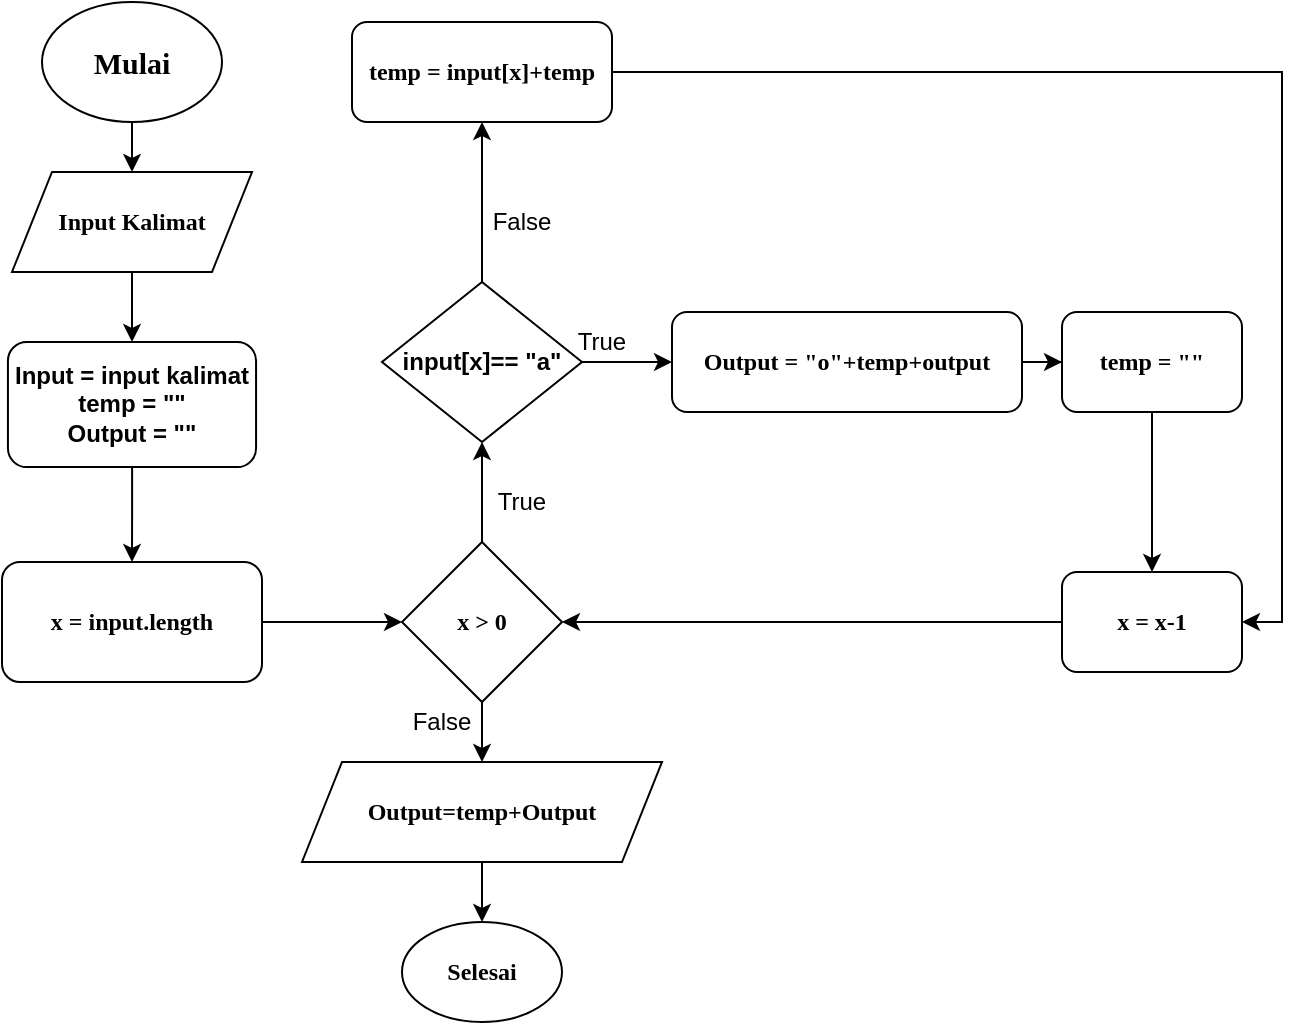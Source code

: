 <mxfile version="14.7.8" type="device"><diagram id="tt5l17vYLHcg5QNLVgEe" name="Page-1"><mxGraphModel dx="867" dy="468" grid="1" gridSize="10" guides="1" tooltips="1" connect="1" arrows="1" fold="1" page="1" pageScale="1" pageWidth="850" pageHeight="1100" math="0" shadow="0"><root><mxCell id="0"/><mxCell id="1" parent="0"/><mxCell id="xhaZby707klOdCd0Wp2j-20" style="edgeStyle=orthogonalEdgeStyle;rounded=0;orthogonalLoop=1;jettySize=auto;html=1;entryX=0.5;entryY=1;entryDx=0;entryDy=0;" parent="1" source="Amhl82lC2FzriThrE0Xl-1" target="xhaZby707klOdCd0Wp2j-14" edge="1"><mxGeometry relative="1" as="geometry"/></mxCell><mxCell id="xhaZby707klOdCd0Wp2j-31" style="edgeStyle=orthogonalEdgeStyle;rounded=0;orthogonalLoop=1;jettySize=auto;html=1;entryX=0.5;entryY=0;entryDx=0;entryDy=0;" parent="1" source="Amhl82lC2FzriThrE0Xl-1" target="xhaZby707klOdCd0Wp2j-28" edge="1"><mxGeometry relative="1" as="geometry"/></mxCell><mxCell id="Amhl82lC2FzriThrE0Xl-1" value="&lt;b&gt;&lt;font face=&quot;Georgia&quot;&gt;&lt;span&gt;x &amp;gt; 0&lt;br&gt;&lt;/span&gt;&lt;/font&gt;&lt;/b&gt;" style="rhombus;whiteSpace=wrap;html=1;fontStyle=1" parent="1" vertex="1"><mxGeometry x="290" y="290" width="80" height="80" as="geometry"/></mxCell><object label="&lt;font style=&quot;font-size: 15px&quot; face=&quot;Georgia&quot;&gt;&lt;b&gt;Mulai&lt;/b&gt;&lt;/font&gt;" id="Amhl82lC2FzriThrE0Xl-2"><mxCell style="ellipse;whiteSpace=wrap;html=1;" parent="1" vertex="1"><mxGeometry x="110" y="20" width="90" height="60" as="geometry"/></mxCell></object><mxCell id="Amhl82lC2FzriThrE0Xl-5" value="Input Kalimat" style="shape=parallelogram;perimeter=parallelogramPerimeter;whiteSpace=wrap;html=1;fixedSize=1;fontFamily=Georgia;fontSize=12;fontStyle=1" parent="1" vertex="1"><mxGeometry x="95" y="105" width="120" height="50" as="geometry"/></mxCell><mxCell id="Amhl82lC2FzriThrE0Xl-7" value="x = input.length" style="rounded=1;whiteSpace=wrap;html=1;fontFamily=Georgia;fontSize=12;fontStyle=1" parent="1" vertex="1"><mxGeometry x="90" y="300" width="130" height="60" as="geometry"/></mxCell><mxCell id="Amhl82lC2FzriThrE0Xl-8" value="" style="endArrow=classic;html=1;fontFamily=Georgia;fontSize=15;exitX=1;exitY=0.5;exitDx=0;exitDy=0;entryX=0;entryY=0.5;entryDx=0;entryDy=0;" parent="1" source="Amhl82lC2FzriThrE0Xl-7" target="Amhl82lC2FzriThrE0Xl-1" edge="1"><mxGeometry width="50" height="50" relative="1" as="geometry"><mxPoint x="380" y="329.5" as="sourcePoint"/><mxPoint x="450" y="330" as="targetPoint"/></mxGeometry></mxCell><mxCell id="Amhl82lC2FzriThrE0Xl-28" value="&lt;b&gt;Selesai&lt;/b&gt;" style="ellipse;whiteSpace=wrap;html=1;fontFamily=Georgia;fontSize=12;" parent="1" vertex="1"><mxGeometry x="290" y="480" width="80" height="50" as="geometry"/></mxCell><mxCell id="xhaZby707klOdCd0Wp2j-13" style="edgeStyle=orthogonalEdgeStyle;rounded=0;orthogonalLoop=1;jettySize=auto;html=1;" parent="1" source="xhaZby707klOdCd0Wp2j-1" target="Amhl82lC2FzriThrE0Xl-7" edge="1"><mxGeometry relative="1" as="geometry"/></mxCell><mxCell id="xhaZby707klOdCd0Wp2j-1" value="&lt;div&gt;&lt;b&gt;Input = input kalimat&lt;/b&gt;&lt;/div&gt;&lt;div&gt;&lt;b&gt;temp = &quot;&quot;&lt;/b&gt;&lt;/div&gt;&lt;div&gt;&lt;b&gt;Output = &quot;&quot;&lt;br&gt;&lt;/b&gt;&lt;/div&gt;" style="rounded=1;whiteSpace=wrap;html=1;" parent="1" vertex="1"><mxGeometry x="92.97" y="190" width="124.06" height="62.56" as="geometry"/></mxCell><mxCell id="xhaZby707klOdCd0Wp2j-5" value="" style="endArrow=classic;html=1;exitX=0.5;exitY=1;exitDx=0;exitDy=0;entryX=0.5;entryY=0;entryDx=0;entryDy=0;" parent="1" source="Amhl82lC2FzriThrE0Xl-5" target="xhaZby707klOdCd0Wp2j-1" edge="1"><mxGeometry width="50" height="50" relative="1" as="geometry"><mxPoint x="310" y="200" as="sourcePoint"/><mxPoint x="360" y="150" as="targetPoint"/></mxGeometry></mxCell><mxCell id="xhaZby707klOdCd0Wp2j-7" value="" style="endArrow=classic;html=1;exitX=0.5;exitY=1;exitDx=0;exitDy=0;entryX=0.5;entryY=0;entryDx=0;entryDy=0;" parent="1" source="Amhl82lC2FzriThrE0Xl-2" target="Amhl82lC2FzriThrE0Xl-5" edge="1"><mxGeometry width="50" height="50" relative="1" as="geometry"><mxPoint x="260" y="100" as="sourcePoint"/><mxPoint x="310" y="50" as="targetPoint"/></mxGeometry></mxCell><mxCell id="xhaZby707klOdCd0Wp2j-21" style="edgeStyle=orthogonalEdgeStyle;rounded=0;orthogonalLoop=1;jettySize=auto;html=1;entryX=0;entryY=0.5;entryDx=0;entryDy=0;" parent="1" source="xhaZby707klOdCd0Wp2j-14" target="xhaZby707klOdCd0Wp2j-15" edge="1"><mxGeometry relative="1" as="geometry"/></mxCell><mxCell id="xhaZby707klOdCd0Wp2j-25" style="edgeStyle=orthogonalEdgeStyle;rounded=0;orthogonalLoop=1;jettySize=auto;html=1;exitX=0.5;exitY=0;exitDx=0;exitDy=0;entryX=0.5;entryY=1;entryDx=0;entryDy=0;" parent="1" source="xhaZby707klOdCd0Wp2j-14" target="xhaZby707klOdCd0Wp2j-19" edge="1"><mxGeometry relative="1" as="geometry"/></mxCell><mxCell id="xhaZby707klOdCd0Wp2j-14" value="input[x]== &quot;a&quot;" style="rhombus;whiteSpace=wrap;html=1;fontStyle=1" parent="1" vertex="1"><mxGeometry x="280" y="160" width="100" height="80" as="geometry"/></mxCell><mxCell id="xhaZby707klOdCd0Wp2j-22" style="edgeStyle=orthogonalEdgeStyle;rounded=0;orthogonalLoop=1;jettySize=auto;html=1;entryX=0;entryY=0.5;entryDx=0;entryDy=0;" parent="1" source="xhaZby707klOdCd0Wp2j-15" target="xhaZby707klOdCd0Wp2j-16" edge="1"><mxGeometry relative="1" as="geometry"/></mxCell><mxCell id="xhaZby707klOdCd0Wp2j-15" value="Output = &quot;o&quot;+temp+output" style="rounded=1;whiteSpace=wrap;html=1;fontFamily=Georgia;fontSize=12;fontStyle=1" parent="1" vertex="1"><mxGeometry x="425" y="175" width="175" height="50" as="geometry"/></mxCell><mxCell id="xhaZby707klOdCd0Wp2j-23" style="edgeStyle=orthogonalEdgeStyle;rounded=0;orthogonalLoop=1;jettySize=auto;html=1;exitX=0.5;exitY=1;exitDx=0;exitDy=0;entryX=0.5;entryY=0;entryDx=0;entryDy=0;" parent="1" source="xhaZby707klOdCd0Wp2j-16" target="xhaZby707klOdCd0Wp2j-17" edge="1"><mxGeometry relative="1" as="geometry"/></mxCell><mxCell id="xhaZby707klOdCd0Wp2j-16" value="temp = &quot;&quot;" style="rounded=1;whiteSpace=wrap;html=1;fontFamily=Georgia;fontSize=12;fontStyle=1" parent="1" vertex="1"><mxGeometry x="620" y="175" width="90" height="50" as="geometry"/></mxCell><mxCell id="xhaZby707klOdCd0Wp2j-24" style="edgeStyle=orthogonalEdgeStyle;rounded=0;orthogonalLoop=1;jettySize=auto;html=1;exitX=0;exitY=0.5;exitDx=0;exitDy=0;entryX=1;entryY=0.5;entryDx=0;entryDy=0;" parent="1" source="xhaZby707klOdCd0Wp2j-17" target="Amhl82lC2FzriThrE0Xl-1" edge="1"><mxGeometry relative="1" as="geometry"/></mxCell><mxCell id="xhaZby707klOdCd0Wp2j-17" value="x = x-1" style="rounded=1;whiteSpace=wrap;html=1;fontFamily=Georgia;fontSize=12;fontStyle=1" parent="1" vertex="1"><mxGeometry x="620" y="305" width="90" height="50" as="geometry"/></mxCell><mxCell id="xhaZby707klOdCd0Wp2j-26" style="edgeStyle=orthogonalEdgeStyle;rounded=0;orthogonalLoop=1;jettySize=auto;html=1;entryX=1;entryY=0.5;entryDx=0;entryDy=0;" parent="1" source="xhaZby707klOdCd0Wp2j-19" target="xhaZby707klOdCd0Wp2j-17" edge="1"><mxGeometry relative="1" as="geometry"/></mxCell><mxCell id="xhaZby707klOdCd0Wp2j-19" value="temp = input[x]+temp" style="rounded=1;whiteSpace=wrap;html=1;fontFamily=Georgia;fontSize=12;fontStyle=1" parent="1" vertex="1"><mxGeometry x="265" y="30" width="130" height="50" as="geometry"/></mxCell><mxCell id="xhaZby707klOdCd0Wp2j-32" value="" style="edgeStyle=orthogonalEdgeStyle;rounded=0;orthogonalLoop=1;jettySize=auto;html=1;" parent="1" source="xhaZby707klOdCd0Wp2j-28" target="Amhl82lC2FzriThrE0Xl-28" edge="1"><mxGeometry relative="1" as="geometry"/></mxCell><mxCell id="xhaZby707klOdCd0Wp2j-28" value="Output=temp+Output" style="shape=parallelogram;perimeter=parallelogramPerimeter;whiteSpace=wrap;html=1;fixedSize=1;fontFamily=Georgia;fontSize=12;fontStyle=1" parent="1" vertex="1"><mxGeometry x="240" y="400" width="180" height="50" as="geometry"/></mxCell><mxCell id="xhaZby707klOdCd0Wp2j-35" value="False" style="text;html=1;strokeColor=none;fillColor=none;align=center;verticalAlign=middle;whiteSpace=wrap;rounded=0;" parent="1" vertex="1"><mxGeometry x="330" y="120" width="40" height="20" as="geometry"/></mxCell><mxCell id="xhaZby707klOdCd0Wp2j-36" value="True" style="text;html=1;strokeColor=none;fillColor=none;align=center;verticalAlign=middle;whiteSpace=wrap;rounded=0;" parent="1" vertex="1"><mxGeometry x="370" y="180" width="40" height="20" as="geometry"/></mxCell><mxCell id="xhaZby707klOdCd0Wp2j-37" value="True" style="text;html=1;strokeColor=none;fillColor=none;align=center;verticalAlign=middle;whiteSpace=wrap;rounded=0;" parent="1" vertex="1"><mxGeometry x="330" y="260" width="40" height="20" as="geometry"/></mxCell><mxCell id="xhaZby707klOdCd0Wp2j-38" value="False" style="text;html=1;strokeColor=none;fillColor=none;align=center;verticalAlign=middle;whiteSpace=wrap;rounded=0;" parent="1" vertex="1"><mxGeometry x="290" y="370" width="40" height="20" as="geometry"/></mxCell></root></mxGraphModel></diagram></mxfile>